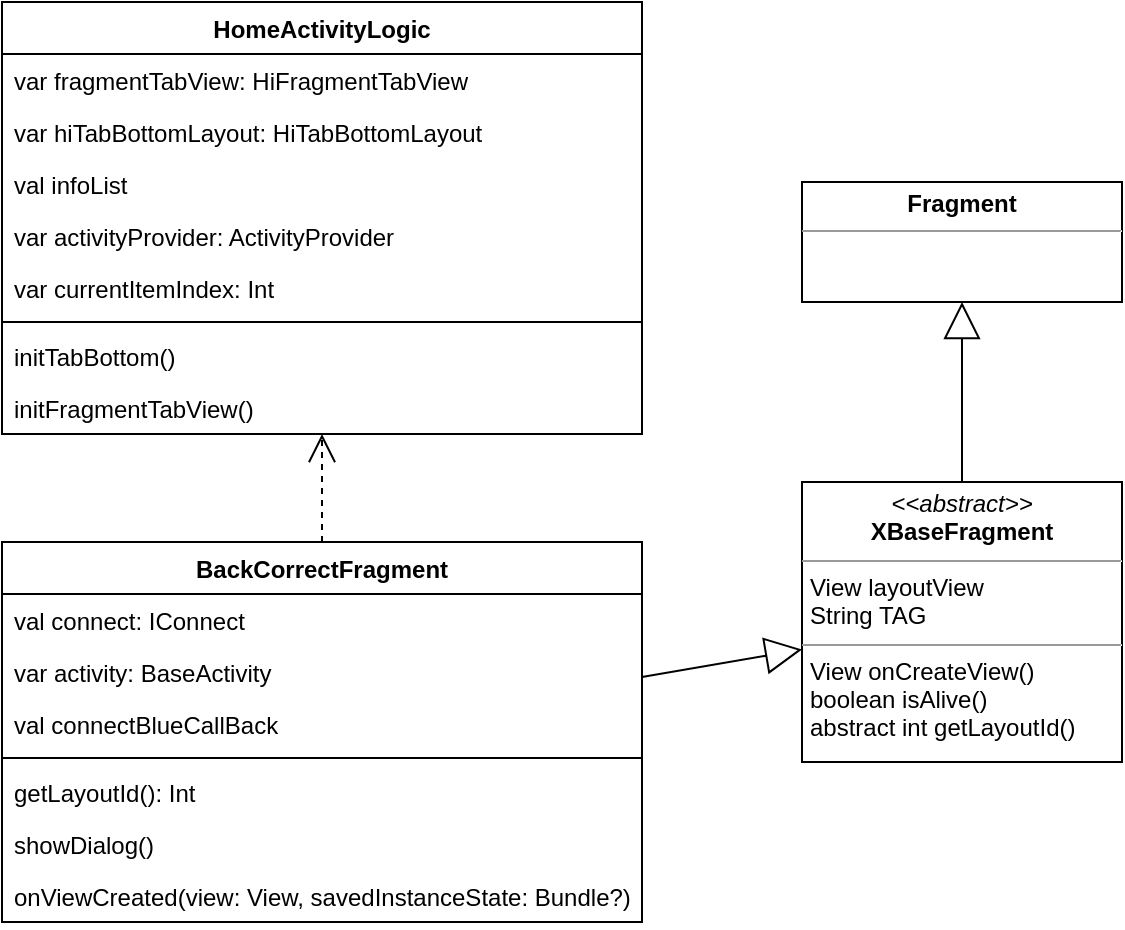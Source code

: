 <mxfile version="13.10.9" type="github">
  <diagram id="OixCt-uulu_i-MqiZv4A" name="Page-1">
    <mxGraphModel dx="1422" dy="1875" grid="1" gridSize="10" guides="1" tooltips="1" connect="1" arrows="1" fold="1" page="1" pageScale="1" pageWidth="827" pageHeight="1169" math="0" shadow="0">
      <root>
        <mxCell id="0" />
        <mxCell id="1" parent="0" />
        <mxCell id="yuExswH9EU_xt8FDTKQH-1" value="BackCorrectFragment" style="swimlane;fontStyle=1;align=center;verticalAlign=top;childLayout=stackLayout;horizontal=1;startSize=26;horizontalStack=0;resizeParent=1;resizeParentMax=0;resizeLast=0;collapsible=1;marginBottom=0;" vertex="1" parent="1">
          <mxGeometry x="320" y="90" width="320" height="190" as="geometry" />
        </mxCell>
        <mxCell id="yuExswH9EU_xt8FDTKQH-2" value="val connect: IConnect" style="text;strokeColor=none;fillColor=none;align=left;verticalAlign=top;spacingLeft=4;spacingRight=4;overflow=hidden;rotatable=0;points=[[0,0.5],[1,0.5]];portConstraint=eastwest;" vertex="1" parent="yuExswH9EU_xt8FDTKQH-1">
          <mxGeometry y="26" width="320" height="26" as="geometry" />
        </mxCell>
        <mxCell id="yuExswH9EU_xt8FDTKQH-32" value="var activity: BaseActivity" style="text;strokeColor=none;fillColor=none;align=left;verticalAlign=top;spacingLeft=4;spacingRight=4;overflow=hidden;rotatable=0;points=[[0,0.5],[1,0.5]];portConstraint=eastwest;" vertex="1" parent="yuExswH9EU_xt8FDTKQH-1">
          <mxGeometry y="52" width="320" height="26" as="geometry" />
        </mxCell>
        <mxCell id="yuExswH9EU_xt8FDTKQH-3" value="val connectBlueCallBack" style="text;strokeColor=none;fillColor=none;align=left;verticalAlign=top;spacingLeft=4;spacingRight=4;overflow=hidden;rotatable=0;points=[[0,0.5],[1,0.5]];portConstraint=eastwest;" vertex="1" parent="yuExswH9EU_xt8FDTKQH-1">
          <mxGeometry y="78" width="320" height="26" as="geometry" />
        </mxCell>
        <mxCell id="yuExswH9EU_xt8FDTKQH-9" value="" style="line;strokeWidth=1;fillColor=none;align=left;verticalAlign=middle;spacingTop=-1;spacingLeft=3;spacingRight=3;rotatable=0;labelPosition=right;points=[];portConstraint=eastwest;" vertex="1" parent="yuExswH9EU_xt8FDTKQH-1">
          <mxGeometry y="104" width="320" height="8" as="geometry" />
        </mxCell>
        <mxCell id="yuExswH9EU_xt8FDTKQH-10" value="getLayoutId(): Int" style="text;strokeColor=none;fillColor=none;align=left;verticalAlign=top;spacingLeft=4;spacingRight=4;overflow=hidden;rotatable=0;points=[[0,0.5],[1,0.5]];portConstraint=eastwest;" vertex="1" parent="yuExswH9EU_xt8FDTKQH-1">
          <mxGeometry y="112" width="320" height="26" as="geometry" />
        </mxCell>
        <mxCell id="yuExswH9EU_xt8FDTKQH-11" value="showDialog()" style="text;strokeColor=none;fillColor=none;align=left;verticalAlign=top;spacingLeft=4;spacingRight=4;overflow=hidden;rotatable=0;points=[[0,0.5],[1,0.5]];portConstraint=eastwest;" vertex="1" parent="yuExswH9EU_xt8FDTKQH-1">
          <mxGeometry y="138" width="320" height="26" as="geometry" />
        </mxCell>
        <mxCell id="yuExswH9EU_xt8FDTKQH-12" value="onViewCreated(view: View, savedInstanceState: Bundle?)" style="text;strokeColor=none;fillColor=none;align=left;verticalAlign=top;spacingLeft=4;spacingRight=4;overflow=hidden;rotatable=0;points=[[0,0.5],[1,0.5]];portConstraint=eastwest;" vertex="1" parent="yuExswH9EU_xt8FDTKQH-1">
          <mxGeometry y="164" width="320" height="26" as="geometry" />
        </mxCell>
        <mxCell id="yuExswH9EU_xt8FDTKQH-17" value="&lt;p style=&quot;margin: 0px ; margin-top: 4px ; text-align: center&quot;&gt;&lt;i&gt;&amp;lt;&amp;lt;abstract&amp;gt;&amp;gt;&lt;/i&gt;&lt;br&gt;&lt;b&gt;XBaseFragment&lt;/b&gt;&lt;br&gt;&lt;/p&gt;&lt;hr size=&quot;1&quot;&gt;&lt;p style=&quot;margin: 0px ; margin-left: 4px&quot;&gt;View layoutView&lt;br&gt;String TAG&lt;/p&gt;&lt;hr size=&quot;1&quot;&gt;&lt;p style=&quot;margin: 0px ; margin-left: 4px&quot;&gt;View onCreateView()&lt;br&gt;boolean isAlive()&lt;/p&gt;&lt;p style=&quot;margin: 0px ; margin-left: 4px&quot;&gt;abstract int getLayoutId()&lt;br&gt;&lt;/p&gt;" style="verticalAlign=top;align=left;overflow=fill;fontSize=12;fontFamily=Helvetica;html=1;" vertex="1" parent="1">
          <mxGeometry x="720" y="60" width="160" height="140" as="geometry" />
        </mxCell>
        <mxCell id="yuExswH9EU_xt8FDTKQH-18" value="" style="endArrow=block;endSize=16;endFill=0;html=1;" edge="1" parent="1" source="yuExswH9EU_xt8FDTKQH-1" target="yuExswH9EU_xt8FDTKQH-17">
          <mxGeometry width="160" relative="1" as="geometry">
            <mxPoint x="270" y="70" as="sourcePoint" />
            <mxPoint x="430" y="70" as="targetPoint" />
          </mxGeometry>
        </mxCell>
        <mxCell id="yuExswH9EU_xt8FDTKQH-19" value="HomeActivityLogic" style="swimlane;fontStyle=1;align=center;verticalAlign=top;childLayout=stackLayout;horizontal=1;startSize=26;horizontalStack=0;resizeParent=1;resizeParentMax=0;resizeLast=0;collapsible=1;marginBottom=0;" vertex="1" parent="1">
          <mxGeometry x="320" y="-180" width="320" height="216" as="geometry" />
        </mxCell>
        <mxCell id="yuExswH9EU_xt8FDTKQH-20" value="var fragmentTabView: HiFragmentTabView" style="text;strokeColor=none;fillColor=none;align=left;verticalAlign=top;spacingLeft=4;spacingRight=4;overflow=hidden;rotatable=0;points=[[0,0.5],[1,0.5]];portConstraint=eastwest;" vertex="1" parent="yuExswH9EU_xt8FDTKQH-19">
          <mxGeometry y="26" width="320" height="26" as="geometry" />
        </mxCell>
        <mxCell id="yuExswH9EU_xt8FDTKQH-21" value="var hiTabBottomLayout: HiTabBottomLayout" style="text;strokeColor=none;fillColor=none;align=left;verticalAlign=top;spacingLeft=4;spacingRight=4;overflow=hidden;rotatable=0;points=[[0,0.5],[1,0.5]];portConstraint=eastwest;" vertex="1" parent="yuExswH9EU_xt8FDTKQH-19">
          <mxGeometry y="52" width="320" height="26" as="geometry" />
        </mxCell>
        <mxCell id="yuExswH9EU_xt8FDTKQH-22" value="val infoList" style="text;strokeColor=none;fillColor=none;align=left;verticalAlign=top;spacingLeft=4;spacingRight=4;overflow=hidden;rotatable=0;points=[[0,0.5],[1,0.5]];portConstraint=eastwest;" vertex="1" parent="yuExswH9EU_xt8FDTKQH-19">
          <mxGeometry y="78" width="320" height="26" as="geometry" />
        </mxCell>
        <mxCell id="yuExswH9EU_xt8FDTKQH-23" value="var activityProvider: ActivityProvider" style="text;strokeColor=none;fillColor=none;align=left;verticalAlign=top;spacingLeft=4;spacingRight=4;overflow=hidden;rotatable=0;points=[[0,0.5],[1,0.5]];portConstraint=eastwest;" vertex="1" parent="yuExswH9EU_xt8FDTKQH-19">
          <mxGeometry y="104" width="320" height="26" as="geometry" />
        </mxCell>
        <mxCell id="yuExswH9EU_xt8FDTKQH-24" value="var currentItemIndex: Int" style="text;strokeColor=none;fillColor=none;align=left;verticalAlign=top;spacingLeft=4;spacingRight=4;overflow=hidden;rotatable=0;points=[[0,0.5],[1,0.5]];portConstraint=eastwest;" vertex="1" parent="yuExswH9EU_xt8FDTKQH-19">
          <mxGeometry y="130" width="320" height="26" as="geometry" />
        </mxCell>
        <mxCell id="yuExswH9EU_xt8FDTKQH-25" value="" style="line;strokeWidth=1;fillColor=none;align=left;verticalAlign=middle;spacingTop=-1;spacingLeft=3;spacingRight=3;rotatable=0;labelPosition=right;points=[];portConstraint=eastwest;" vertex="1" parent="yuExswH9EU_xt8FDTKQH-19">
          <mxGeometry y="156" width="320" height="8" as="geometry" />
        </mxCell>
        <mxCell id="yuExswH9EU_xt8FDTKQH-26" value="initTabBottom()" style="text;strokeColor=none;fillColor=none;align=left;verticalAlign=top;spacingLeft=4;spacingRight=4;overflow=hidden;rotatable=0;points=[[0,0.5],[1,0.5]];portConstraint=eastwest;" vertex="1" parent="yuExswH9EU_xt8FDTKQH-19">
          <mxGeometry y="164" width="320" height="26" as="geometry" />
        </mxCell>
        <mxCell id="yuExswH9EU_xt8FDTKQH-27" value="initFragmentTabView()" style="text;strokeColor=none;fillColor=none;align=left;verticalAlign=top;spacingLeft=4;spacingRight=4;overflow=hidden;rotatable=0;points=[[0,0.5],[1,0.5]];portConstraint=eastwest;" vertex="1" parent="yuExswH9EU_xt8FDTKQH-19">
          <mxGeometry y="190" width="320" height="26" as="geometry" />
        </mxCell>
        <mxCell id="yuExswH9EU_xt8FDTKQH-28" value="&lt;p style=&quot;margin: 0px ; margin-top: 4px ; text-align: center&quot;&gt;&lt;b&gt;Fragment&lt;/b&gt;&lt;br&gt;&lt;/p&gt;&lt;hr size=&quot;1&quot;&gt;&lt;div style=&quot;height: 2px&quot;&gt;&lt;/div&gt;" style="verticalAlign=top;align=left;overflow=fill;fontSize=12;fontFamily=Helvetica;html=1;" vertex="1" parent="1">
          <mxGeometry x="720" y="-90" width="160" height="60" as="geometry" />
        </mxCell>
        <mxCell id="yuExswH9EU_xt8FDTKQH-29" value="" style="endArrow=block;endSize=16;endFill=0;html=1;" edge="1" parent="1" source="yuExswH9EU_xt8FDTKQH-17" target="yuExswH9EU_xt8FDTKQH-28">
          <mxGeometry width="160" relative="1" as="geometry">
            <mxPoint x="680" y="30" as="sourcePoint" />
            <mxPoint x="840" y="30" as="targetPoint" />
          </mxGeometry>
        </mxCell>
        <mxCell id="yuExswH9EU_xt8FDTKQH-30" value="" style="endArrow=open;endSize=12;dashed=1;html=1;" edge="1" parent="1" source="yuExswH9EU_xt8FDTKQH-1" target="yuExswH9EU_xt8FDTKQH-19">
          <mxGeometry width="160" relative="1" as="geometry">
            <mxPoint x="210" y="160" as="sourcePoint" />
            <mxPoint x="370" y="160" as="targetPoint" />
          </mxGeometry>
        </mxCell>
      </root>
    </mxGraphModel>
  </diagram>
</mxfile>
